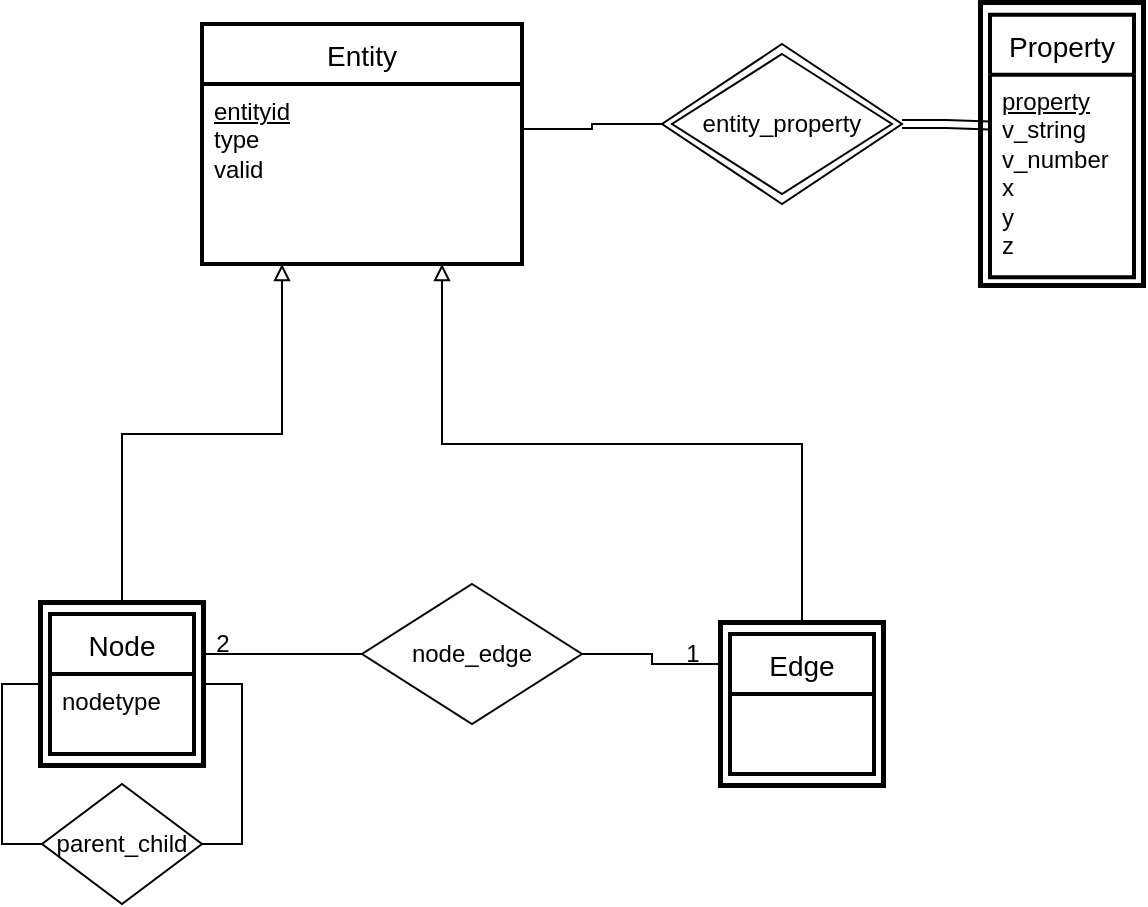 <mxfile version="20.3.0" type="device"><diagram id="R2lEEEUBdFMjLlhIrx00" name="Page-1"><mxGraphModel dx="1418" dy="834" grid="1" gridSize="10" guides="1" tooltips="1" connect="1" arrows="1" fold="1" page="0" pageScale="1" pageWidth="850" pageHeight="1100" math="0" shadow="0" extFonts="Permanent Marker^https://fonts.googleapis.com/css?family=Permanent+Marker"><root><mxCell id="0"/><mxCell id="1" parent="0"/><mxCell id="OR7-gpiPV6OSeHYerGb1-3" value="Entity" style="swimlane;childLayout=stackLayout;horizontal=1;startSize=30;horizontalStack=0;rounded=0;fontSize=14;fontStyle=0;strokeWidth=2;resizeParent=0;resizeLast=1;shadow=0;dashed=0;align=center;" parent="1" vertex="1"><mxGeometry x="120" y="200" width="160" height="120" as="geometry"/></mxCell><mxCell id="OR7-gpiPV6OSeHYerGb1-4" value="&lt;u&gt;entityid&lt;/u&gt;&lt;br&gt;type&lt;br&gt;valid" style="align=left;strokeColor=none;fillColor=none;spacingLeft=4;fontSize=12;verticalAlign=top;resizable=0;rotatable=0;part=1;html=1;" parent="OR7-gpiPV6OSeHYerGb1-3" vertex="1"><mxGeometry y="30" width="160" height="90" as="geometry"/></mxCell><mxCell id="OR7-gpiPV6OSeHYerGb1-11" value="" style="group;strokeWidth=4;strokeColor=default;" parent="1" vertex="1" connectable="0"><mxGeometry x="40" y="490" width="80" height="80" as="geometry"/></mxCell><mxCell id="OR7-gpiPV6OSeHYerGb1-9" value="" style="rounded=0;whiteSpace=wrap;html=1;" parent="OR7-gpiPV6OSeHYerGb1-11" vertex="1"><mxGeometry width="80" height="80" as="geometry"/></mxCell><mxCell id="OR7-gpiPV6OSeHYerGb1-5" value="Node" style="swimlane;childLayout=stackLayout;horizontal=1;startSize=30;horizontalStack=0;rounded=0;fontSize=14;fontStyle=0;strokeWidth=2;resizeParent=0;resizeLast=1;shadow=0;dashed=0;align=center;" parent="OR7-gpiPV6OSeHYerGb1-11" vertex="1"><mxGeometry x="4" y="5" width="72" height="70" as="geometry"/></mxCell><mxCell id="OR7-gpiPV6OSeHYerGb1-6" value="nodetype&lt;br&gt;" style="align=left;strokeColor=none;fillColor=none;spacingLeft=4;fontSize=12;verticalAlign=top;resizable=0;rotatable=0;part=1;html=1;" parent="OR7-gpiPV6OSeHYerGb1-5" vertex="1"><mxGeometry y="30" width="72" height="40" as="geometry"/></mxCell><mxCell id="OR7-gpiPV6OSeHYerGb1-14" style="edgeStyle=orthogonalEdgeStyle;rounded=0;orthogonalLoop=1;jettySize=auto;html=1;exitX=0;exitY=0.5;exitDx=0;exitDy=0;entryX=0;entryY=0.5;entryDx=0;entryDy=0;endArrow=none;endFill=0;" parent="1" source="OR7-gpiPV6OSeHYerGb1-12" target="OR7-gpiPV6OSeHYerGb1-9" edge="1"><mxGeometry relative="1" as="geometry"/></mxCell><mxCell id="OR7-gpiPV6OSeHYerGb1-12" value="parent_child" style="rhombus;whiteSpace=wrap;html=1;strokeColor=default;strokeWidth=1;" parent="1" vertex="1"><mxGeometry x="40" y="580" width="80" height="60" as="geometry"/></mxCell><mxCell id="OR7-gpiPV6OSeHYerGb1-15" style="edgeStyle=orthogonalEdgeStyle;rounded=0;orthogonalLoop=1;jettySize=auto;html=1;exitX=1;exitY=0.5;exitDx=0;exitDy=0;entryX=1;entryY=0.5;entryDx=0;entryDy=0;endArrow=none;endFill=0;" parent="1" source="OR7-gpiPV6OSeHYerGb1-9" target="OR7-gpiPV6OSeHYerGb1-12" edge="1"><mxGeometry relative="1" as="geometry"/></mxCell><mxCell id="mi2BEaHSEiBQPQAwjlSd-4" value="" style="group;strokeWidth=4;strokeColor=default;" parent="1" vertex="1" connectable="0"><mxGeometry x="510" y="190" width="80" height="140" as="geometry"/></mxCell><mxCell id="mi2BEaHSEiBQPQAwjlSd-5" value="" style="rounded=0;whiteSpace=wrap;html=1;" parent="mi2BEaHSEiBQPQAwjlSd-4" vertex="1"><mxGeometry width="80" height="140" as="geometry"/></mxCell><mxCell id="mi2BEaHSEiBQPQAwjlSd-6" value="Property" style="swimlane;childLayout=stackLayout;horizontal=1;startSize=30;horizontalStack=0;rounded=0;fontSize=14;fontStyle=0;strokeWidth=2;resizeParent=0;resizeLast=1;shadow=0;dashed=0;align=center;" parent="mi2BEaHSEiBQPQAwjlSd-4" vertex="1"><mxGeometry x="4" y="5.385" width="72" height="131.25" as="geometry"/></mxCell><mxCell id="mi2BEaHSEiBQPQAwjlSd-7" value="&lt;u&gt;property&lt;br&gt;&lt;/u&gt;v_string&lt;br&gt;v_number&lt;br&gt;x&lt;br&gt;y&lt;br&gt;z" style="align=left;strokeColor=none;fillColor=none;spacingLeft=4;fontSize=12;verticalAlign=top;resizable=0;rotatable=0;part=1;html=1;" parent="mi2BEaHSEiBQPQAwjlSd-6" vertex="1"><mxGeometry y="30" width="72" height="101.25" as="geometry"/></mxCell><mxCell id="mi2BEaHSEiBQPQAwjlSd-9" value="" style="group" parent="1" vertex="1" connectable="0"><mxGeometry x="350" y="210" width="120" height="80" as="geometry"/></mxCell><mxCell id="mi2BEaHSEiBQPQAwjlSd-10" value="" style="rhombus;whiteSpace=wrap;html=1;strokeColor=default;strokeWidth=1;" parent="mi2BEaHSEiBQPQAwjlSd-9" vertex="1"><mxGeometry width="120" height="80" as="geometry"/></mxCell><mxCell id="mi2BEaHSEiBQPQAwjlSd-11" value="entity_property" style="rhombus;whiteSpace=wrap;html=1;strokeColor=default;strokeWidth=1;" parent="mi2BEaHSEiBQPQAwjlSd-9" vertex="1"><mxGeometry x="5" y="5" width="110" height="70" as="geometry"/></mxCell><mxCell id="mi2BEaHSEiBQPQAwjlSd-13" style="edgeStyle=orthogonalEdgeStyle;rounded=0;orthogonalLoop=1;jettySize=auto;html=1;exitX=1;exitY=0.25;exitDx=0;exitDy=0;entryX=0;entryY=0.5;entryDx=0;entryDy=0;endArrow=none;endFill=0;" parent="1" source="OR7-gpiPV6OSeHYerGb1-4" target="mi2BEaHSEiBQPQAwjlSd-10" edge="1"><mxGeometry relative="1" as="geometry"/></mxCell><mxCell id="mi2BEaHSEiBQPQAwjlSd-14" style="edgeStyle=orthogonalEdgeStyle;rounded=0;orthogonalLoop=1;jettySize=auto;html=1;exitX=1;exitY=0.5;exitDx=0;exitDy=0;entryX=0;entryY=0.25;entryDx=0;entryDy=0;endArrow=none;endFill=0;shape=link;" parent="1" source="mi2BEaHSEiBQPQAwjlSd-10" target="mi2BEaHSEiBQPQAwjlSd-7" edge="1"><mxGeometry relative="1" as="geometry"/></mxCell><mxCell id="WD_SEcHIlIn2zjHo4hlk-4" style="edgeStyle=orthogonalEdgeStyle;rounded=0;orthogonalLoop=1;jettySize=auto;html=1;exitX=0;exitY=0.5;exitDx=0;exitDy=0;endArrow=none;endFill=0;" parent="1" source="WD_SEcHIlIn2zjHo4hlk-2" edge="1"><mxGeometry relative="1" as="geometry"><mxPoint x="120" y="515" as="targetPoint"/></mxGeometry></mxCell><mxCell id="WD_SEcHIlIn2zjHo4hlk-37" style="edgeStyle=orthogonalEdgeStyle;rounded=0;orthogonalLoop=1;jettySize=auto;html=1;exitX=1;exitY=0.5;exitDx=0;exitDy=0;entryX=0;entryY=0.25;entryDx=0;entryDy=0;endArrow=none;endFill=0;" parent="1" source="WD_SEcHIlIn2zjHo4hlk-2" target="WD_SEcHIlIn2zjHo4hlk-21" edge="1"><mxGeometry relative="1" as="geometry"/></mxCell><mxCell id="WD_SEcHIlIn2zjHo4hlk-2" value="node_edge" style="rhombus;whiteSpace=wrap;html=1;strokeColor=default;strokeWidth=1;" parent="1" vertex="1"><mxGeometry x="200" y="480" width="110" height="70" as="geometry"/></mxCell><mxCell id="WD_SEcHIlIn2zjHo4hlk-5" value="2" style="text;html=1;align=center;verticalAlign=middle;resizable=0;points=[];autosize=1;strokeColor=none;fillColor=none;" parent="1" vertex="1"><mxGeometry x="115" y="495" width="30" height="30" as="geometry"/></mxCell><mxCell id="WD_SEcHIlIn2zjHo4hlk-20" value="" style="group;strokeWidth=4;strokeColor=default;" parent="1" vertex="1" connectable="0"><mxGeometry x="380" y="500" width="80" height="80" as="geometry"/></mxCell><mxCell id="WD_SEcHIlIn2zjHo4hlk-21" value="" style="rounded=0;whiteSpace=wrap;html=1;" parent="WD_SEcHIlIn2zjHo4hlk-20" vertex="1"><mxGeometry width="80" height="80" as="geometry"/></mxCell><mxCell id="WD_SEcHIlIn2zjHo4hlk-22" value="Edge" style="swimlane;childLayout=stackLayout;horizontal=1;startSize=30;horizontalStack=0;rounded=0;fontSize=14;fontStyle=0;strokeWidth=2;resizeParent=0;resizeLast=1;shadow=0;dashed=0;align=center;" parent="WD_SEcHIlIn2zjHo4hlk-20" vertex="1"><mxGeometry x="4" y="5" width="72" height="70" as="geometry"/></mxCell><mxCell id="WD_SEcHIlIn2zjHo4hlk-38" value="1" style="text;html=1;align=center;verticalAlign=middle;resizable=0;points=[];autosize=1;strokeColor=none;fillColor=none;" parent="1" vertex="1"><mxGeometry x="350" y="500" width="30" height="30" as="geometry"/></mxCell><mxCell id="ekSW2rycC1Nr5XO_Wtr5-1" style="edgeStyle=orthogonalEdgeStyle;rounded=0;orthogonalLoop=1;jettySize=auto;html=1;exitX=0.5;exitY=0;exitDx=0;exitDy=0;entryX=0.25;entryY=1;entryDx=0;entryDy=0;endArrow=block;endFill=0;" edge="1" parent="1" source="OR7-gpiPV6OSeHYerGb1-9" target="OR7-gpiPV6OSeHYerGb1-4"><mxGeometry relative="1" as="geometry"/></mxCell><mxCell id="ekSW2rycC1Nr5XO_Wtr5-2" style="edgeStyle=orthogonalEdgeStyle;rounded=0;orthogonalLoop=1;jettySize=auto;html=1;exitX=0.5;exitY=0;exitDx=0;exitDy=0;entryX=0.75;entryY=1;entryDx=0;entryDy=0;endArrow=block;endFill=0;" edge="1" parent="1" source="WD_SEcHIlIn2zjHo4hlk-21" target="OR7-gpiPV6OSeHYerGb1-4"><mxGeometry relative="1" as="geometry"/></mxCell></root></mxGraphModel></diagram></mxfile>